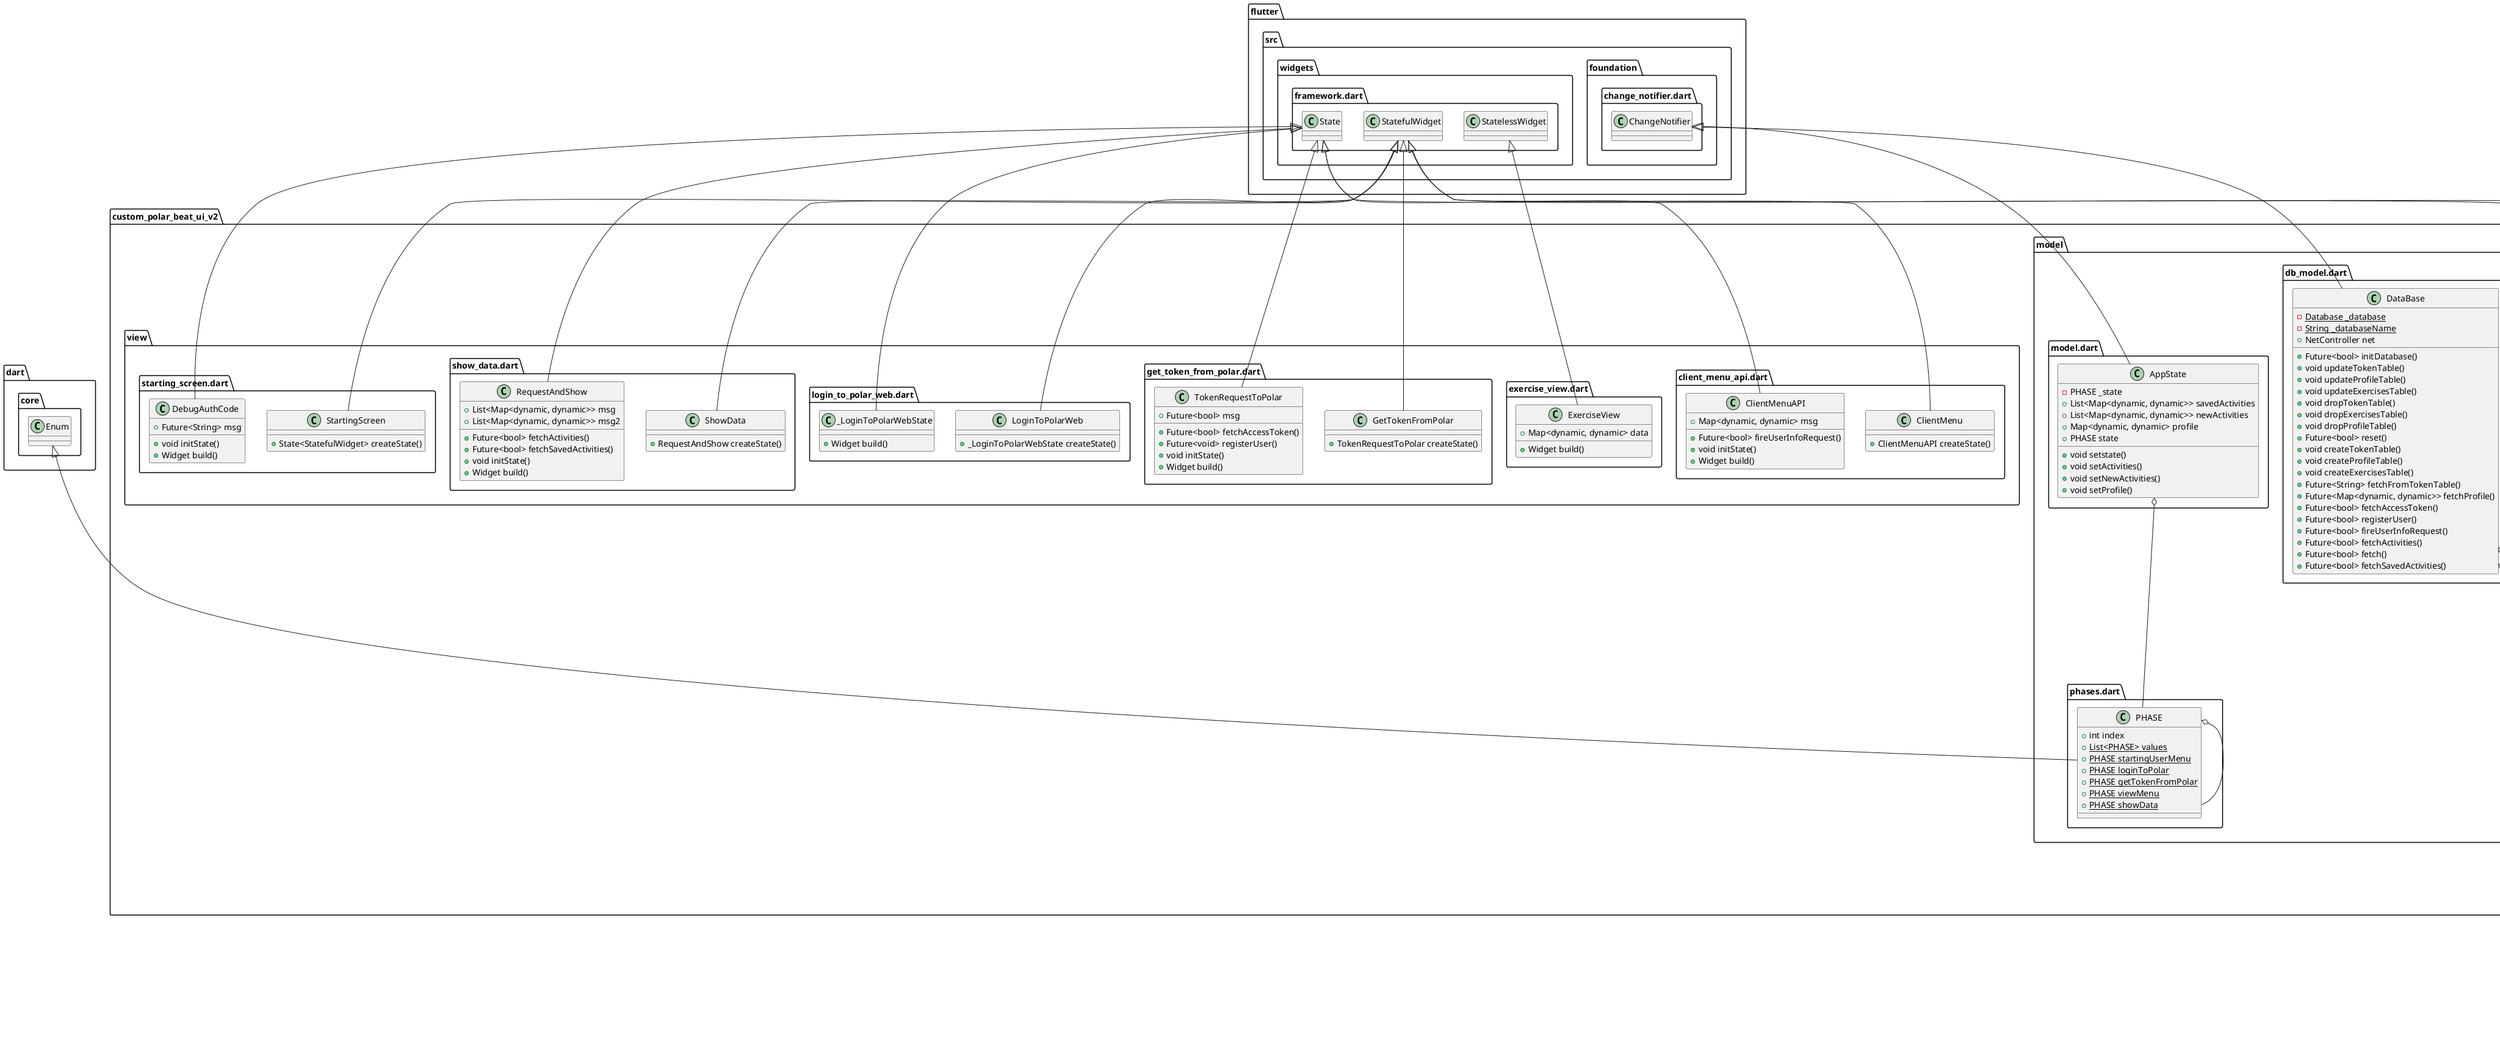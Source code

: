 @startuml
set namespaceSeparator ::

class "custom_polar_beat_ui_v2::controller::controller.dart::Controller" {
  {static} -Controller _instance
  +Lock lock
  {static} +dynamic getController()
  +void toDebugAuthCode()
  +Future<bool> fetchToken()
  +Future<bool> fetchProfile()
  +Future<String> fetchTokenOnStart()
  +void updateToken()
  +void reset()
  +Future<String> fetchId()
  +void updateId()
  +void toGetTokenFromPolar()
  +void toViewMenu()
  +void toLoginToPolar()
  +Future<void> registerUser()
  +Future<bool> fetchActivities()
  +Future<bool> fetchSavedActivities()
}

"custom_polar_beat_ui_v2::controller::controller.dart::Controller" o-- "custom_polar_beat_ui_v2::controller::controller.dart::Controller"
"custom_polar_beat_ui_v2::controller::controller.dart::Controller" o-- "synchronized::synchronized.dart::Lock"

class "custom_polar_beat_ui_v2::controller::net_controller.dart::NetController" {
  -String _token
  -String _id
  +void setToken()
  +void setId()
  +Future<bool> registerUser()
  +Future<String> fireTokenDataRequest()
  +Future<Map<String, Object>> userProfileRequest()
  +Future<String> fetchNotifications()
  +Future<String> startFetchActivityDataTransaction()
  +Future<List<Map<String, Object>>> getDailyActivities()
  +Future<List<Map<String, Object>>> processDailyActivities()
  +Future<String> getExerciseSamples()
  +Future<String> processExercisesSample()
  +Future<String> getExerciseGPX()
  +Future<String> getExerciseZones()
  +Future<List<Map<String, Object>>> exerciseCoordinator()
}

class "custom_polar_beat_ui_v2::main.dart::GetAuthCodeFromPolar" {
  +State<StatefulWidget> createState()
}

"flutter::src::widgets::framework.dart::StatefulWidget" <|-- "custom_polar_beat_ui_v2::main.dart::GetAuthCodeFromPolar"

class "custom_polar_beat_ui_v2::main.dart::ViewLogic" {
  +Widget displayState()
  +Widget build()
}

"flutter::src::widgets::framework.dart::State" <|-- "custom_polar_beat_ui_v2::main.dart::ViewLogic"

class "custom_polar_beat_ui_v2::model::db_model.dart::DataBase" {
  {static} -Database _database
  {static} -String _databaseName
  +NetController net
  +Future<bool> initDatabase()
  +void updateTokenTable()
  +void updateProfileTable()
  +void updateExercisesTable()
  +void dropTokenTable()
  +void dropExercisesTable()
  +void dropProfileTable()
  +Future<bool> reset()
  +void createTokenTable()
  +void createProfileTable()
  +void createExercisesTable()
  +Future<String> fetchFromTokenTable()
  +Future<Map<dynamic, dynamic>> fetchProfile()
  +Future<bool> fetchAccessToken()
  +Future<bool> registerUser()
  +Future<bool> fireUserInfoRequest()
  +Future<bool> fetchActivities()
  +Future<bool> fetch()
  +Future<bool> fetchSavedActivities()
}

"custom_polar_beat_ui_v2::model::db_model.dart::DataBase" o-- "sqflite_common::sqlite_api.dart::Database"
"custom_polar_beat_ui_v2::model::db_model.dart::DataBase" o-- "custom_polar_beat_ui_v2::controller::net_controller.dart::NetController"
"flutter::src::foundation::change_notifier.dart::ChangeNotifier" <|-- "custom_polar_beat_ui_v2::model::db_model.dart::DataBase"

class "custom_polar_beat_ui_v2::model::model.dart::AppState" {
  -PHASE _state
  +List<Map<dynamic, dynamic>> savedActivities
  +List<Map<dynamic, dynamic>> newActivities
  +Map<dynamic, dynamic> profile
  +PHASE state
  +void setstate()
  +void setActivities()
  +void setNewActivities()
  +void setProfile()
}

"custom_polar_beat_ui_v2::model::model.dart::AppState" o-- "custom_polar_beat_ui_v2::model::phases.dart::PHASE"
"flutter::src::foundation::change_notifier.dart::ChangeNotifier" <|-- "custom_polar_beat_ui_v2::model::model.dart::AppState"

class "custom_polar_beat_ui_v2::model::phases.dart::PHASE" {
  +int index
  {static} +List<PHASE> values
  {static} +PHASE startingUserMenu
  {static} +PHASE loginToPolar
  {static} +PHASE getTokenFromPolar
  {static} +PHASE viewMenu
  {static} +PHASE showData
}

"custom_polar_beat_ui_v2::model::phases.dart::PHASE" o-- "custom_polar_beat_ui_v2::model::phases.dart::PHASE"
"dart::core::Enum" <|-- "custom_polar_beat_ui_v2::model::phases.dart::PHASE"

class "custom_polar_beat_ui_v2::view::client_menu_api.dart::ClientMenu" {
  +ClientMenuAPI createState()
}

"flutter::src::widgets::framework.dart::StatefulWidget" <|-- "custom_polar_beat_ui_v2::view::client_menu_api.dart::ClientMenu"

class "custom_polar_beat_ui_v2::view::client_menu_api.dart::ClientMenuAPI" {
  +Map<dynamic, dynamic> msg
  +Future<bool> fireUserInfoRequest()
  +void initState()
  +Widget build()
}

"flutter::src::widgets::framework.dart::State" <|-- "custom_polar_beat_ui_v2::view::client_menu_api.dart::ClientMenuAPI"

class "custom_polar_beat_ui_v2::view::exercise_view.dart::ExerciseView" {
  +Map<dynamic, dynamic> data
  +Widget build()
}

"flutter::src::widgets::framework.dart::StatelessWidget" <|-- "custom_polar_beat_ui_v2::view::exercise_view.dart::ExerciseView"

class "custom_polar_beat_ui_v2::view::get_token_from_polar.dart::GetTokenFromPolar" {
  +TokenRequestToPolar createState()
}

"flutter::src::widgets::framework.dart::StatefulWidget" <|-- "custom_polar_beat_ui_v2::view::get_token_from_polar.dart::GetTokenFromPolar"

class "custom_polar_beat_ui_v2::view::get_token_from_polar.dart::TokenRequestToPolar" {
  +Future<bool> msg
  +Future<bool> fetchAccessToken()
  +Future<void> registerUser()
  +void initState()
  +Widget build()
}

"flutter::src::widgets::framework.dart::State" <|-- "custom_polar_beat_ui_v2::view::get_token_from_polar.dart::TokenRequestToPolar"

class "custom_polar_beat_ui_v2::view::login_to_polar_web.dart::LoginToPolarWeb" {
  +_LoginToPolarWebState createState()
}

"flutter::src::widgets::framework.dart::StatefulWidget" <|-- "custom_polar_beat_ui_v2::view::login_to_polar_web.dart::LoginToPolarWeb"

class "custom_polar_beat_ui_v2::view::login_to_polar_web.dart::_LoginToPolarWebState" {
  +Widget build()
}

"flutter::src::widgets::framework.dart::State" <|-- "custom_polar_beat_ui_v2::view::login_to_polar_web.dart::_LoginToPolarWebState"

class "custom_polar_beat_ui_v2::view::show_data.dart::ShowData" {
  +RequestAndShow createState()
}

"flutter::src::widgets::framework.dart::StatefulWidget" <|-- "custom_polar_beat_ui_v2::view::show_data.dart::ShowData"

class "custom_polar_beat_ui_v2::view::show_data.dart::RequestAndShow" {
  +List<Map<dynamic, dynamic>> msg
  +List<Map<dynamic, dynamic>> msg2
  +Future<bool> fetchActivities()
  +Future<bool> fetchSavedActivities()
  +void initState()
  +Widget build()
}

"flutter::src::widgets::framework.dart::State" <|-- "custom_polar_beat_ui_v2::view::show_data.dart::RequestAndShow"

class "custom_polar_beat_ui_v2::view::starting_screen.dart::StartingScreen" {
  +State<StatefulWidget> createState()
}

"flutter::src::widgets::framework.dart::StatefulWidget" <|-- "custom_polar_beat_ui_v2::view::starting_screen.dart::StartingScreen"

class "custom_polar_beat_ui_v2::view::starting_screen.dart::DebugAuthCode" {
  +Future<String> msg
  +void initState()
  +Widget build()
}

"flutter::src::widgets::framework.dart::State" <|-- "custom_polar_beat_ui_v2::view::starting_screen.dart::DebugAuthCode"


@enduml
